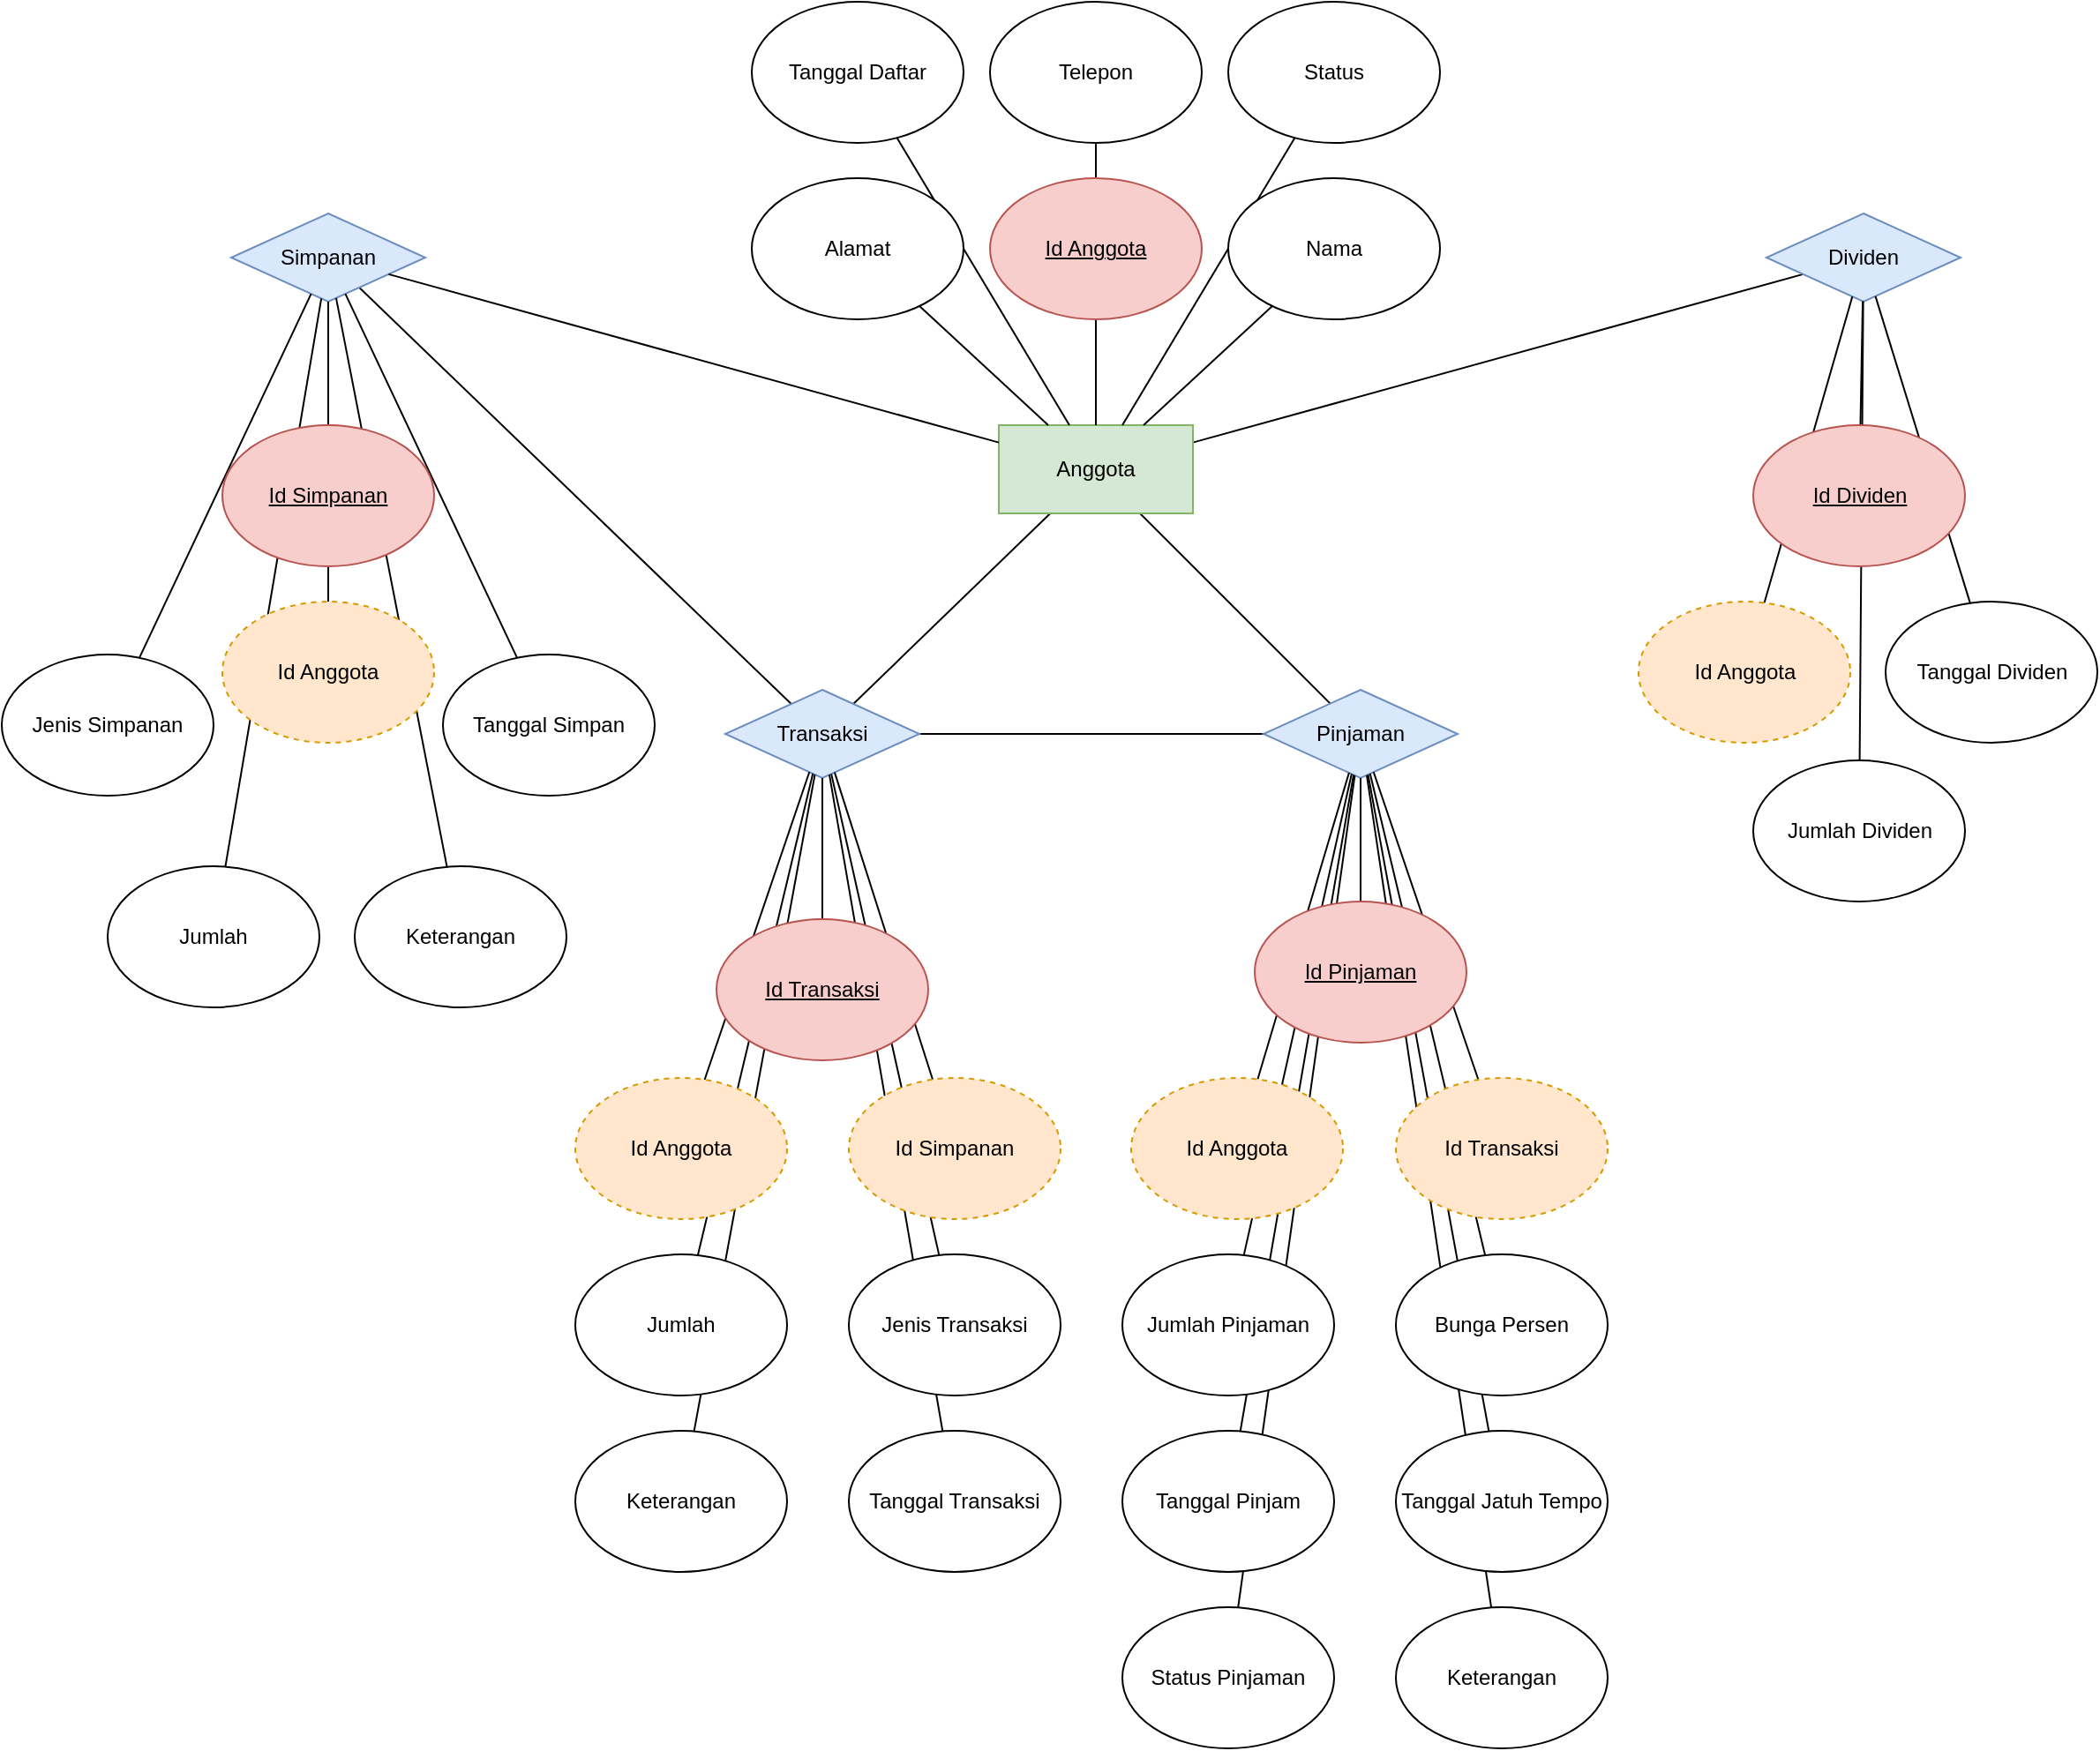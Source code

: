 <mxfile>
    <diagram name="Page-1" id="KGcACttRVyOHylKqrc5Q">
        <mxGraphModel dx="977" dy="405" grid="1" gridSize="10" guides="1" tooltips="1" connect="1" arrows="1" fold="1" page="1" pageScale="1" pageWidth="850" pageHeight="1100" background="#ffffff" math="0" shadow="0">
            <root>
                <mxCell id="0"/>
                <mxCell id="1" parent="0"/>
                <mxCell id="XNjnhDcNHL4XZQt80tWA-10" style="rounded=0;orthogonalLoop=1;jettySize=auto;html=1;endArrow=none;endFill=0;" parent="1" source="XNjnhDcNHL4XZQt80tWA-2" target="XNjnhDcNHL4XZQt80tWA-4" edge="1">
                    <mxGeometry relative="1" as="geometry"/>
                </mxCell>
                <mxCell id="XNjnhDcNHL4XZQt80tWA-11" style="rounded=0;orthogonalLoop=1;jettySize=auto;html=1;endArrow=none;endFill=0;" parent="1" source="XNjnhDcNHL4XZQt80tWA-2" target="XNjnhDcNHL4XZQt80tWA-6" edge="1">
                    <mxGeometry relative="1" as="geometry"/>
                </mxCell>
                <mxCell id="XNjnhDcNHL4XZQt80tWA-12" style="rounded=0;orthogonalLoop=1;jettySize=auto;html=1;endArrow=none;endFill=0;startArrow=none;startFill=0;" parent="1" source="XNjnhDcNHL4XZQt80tWA-2" target="XNjnhDcNHL4XZQt80tWA-5" edge="1">
                    <mxGeometry relative="1" as="geometry"/>
                </mxCell>
                <mxCell id="XNjnhDcNHL4XZQt80tWA-22" style="rounded=0;orthogonalLoop=1;jettySize=auto;html=1;endArrow=none;endFill=0;" parent="1" source="XNjnhDcNHL4XZQt80tWA-2" target="XNjnhDcNHL4XZQt80tWA-20" edge="1">
                    <mxGeometry relative="1" as="geometry"/>
                </mxCell>
                <mxCell id="XNjnhDcNHL4XZQt80tWA-2" value="Anggota" style="html=1;whiteSpace=wrap;shape=label;rounded=0;fillColor=#d5e8d4;strokeColor=#82b366;" parent="1" vertex="1">
                    <mxGeometry x="665" y="360" width="110" height="50" as="geometry"/>
                </mxCell>
                <mxCell id="XNjnhDcNHL4XZQt80tWA-14" style="rounded=0;orthogonalLoop=1;jettySize=auto;html=1;endArrow=none;endFill=0;" parent="1" source="XNjnhDcNHL4XZQt80tWA-3" target="XNjnhDcNHL4XZQt80tWA-5" edge="1">
                    <mxGeometry relative="1" as="geometry"/>
                </mxCell>
                <mxCell id="XNjnhDcNHL4XZQt80tWA-23" style="rounded=0;orthogonalLoop=1;jettySize=auto;html=1;endArrow=none;endFill=0;" parent="1" source="XNjnhDcNHL4XZQt80tWA-3" target="XNjnhDcNHL4XZQt80tWA-16" edge="1">
                    <mxGeometry relative="1" as="geometry"/>
                </mxCell>
                <mxCell id="XNjnhDcNHL4XZQt80tWA-3" value="Simpanan" style="html=1;whiteSpace=wrap;shape=rhombus;perimeter=rhombusPerimeter;fillColor=#dae8fc;strokeColor=#6c8ebf;" parent="1" vertex="1">
                    <mxGeometry x="230" y="240" width="110" height="50" as="geometry"/>
                </mxCell>
                <mxCell id="XNjnhDcNHL4XZQt80tWA-13" style="rounded=0;orthogonalLoop=1;jettySize=auto;html=1;endArrow=none;endFill=0;" parent="1" source="XNjnhDcNHL4XZQt80tWA-4" target="XNjnhDcNHL4XZQt80tWA-5" edge="1">
                    <mxGeometry relative="1" as="geometry"/>
                </mxCell>
                <mxCell id="XNjnhDcNHL4XZQt80tWA-4" value="Pinjaman" style="html=1;whiteSpace=wrap;shape=rhombus;perimeter=rhombusPerimeter;fillColor=#dae8fc;strokeColor=#6c8ebf;" parent="1" vertex="1">
                    <mxGeometry x="815" y="510" width="110" height="50" as="geometry"/>
                </mxCell>
                <mxCell id="XNjnhDcNHL4XZQt80tWA-5" value="Transaksi" style="html=1;whiteSpace=wrap;shape=rhombus;perimeter=rhombusPerimeter;fillColor=#dae8fc;strokeColor=#6c8ebf;" parent="1" vertex="1">
                    <mxGeometry x="510" y="510" width="110" height="50" as="geometry"/>
                </mxCell>
                <mxCell id="XNjnhDcNHL4XZQt80tWA-6" value="Dividen" style="html=1;whiteSpace=wrap;shape=rhombus;perimeter=rhombusPerimeter;fillColor=#dae8fc;strokeColor=#6c8ebf;" parent="1" vertex="1">
                    <mxGeometry x="1100" y="240" width="110" height="50" as="geometry"/>
                </mxCell>
                <mxCell id="XNjnhDcNHL4XZQt80tWA-9" style="rounded=1;orthogonalLoop=1;jettySize=auto;html=1;strokeColor=default;endArrow=none;endFill=0;" parent="1" source="XNjnhDcNHL4XZQt80tWA-2" target="XNjnhDcNHL4XZQt80tWA-3" edge="1">
                    <mxGeometry relative="1" as="geometry"/>
                </mxCell>
                <mxCell id="XNjnhDcNHL4XZQt80tWA-24" style="rounded=0;orthogonalLoop=1;jettySize=auto;html=1;endArrow=none;endFill=0;" parent="1" source="XNjnhDcNHL4XZQt80tWA-5" target="XNjnhDcNHL4XZQt80tWA-17" edge="1">
                    <mxGeometry relative="1" as="geometry">
                        <mxPoint x="649.63" y="580" as="sourcePoint"/>
                        <mxPoint x="649.63" y="660" as="targetPoint"/>
                    </mxGeometry>
                </mxCell>
                <mxCell id="XNjnhDcNHL4XZQt80tWA-25" style="rounded=0;orthogonalLoop=1;jettySize=auto;html=1;endArrow=none;endFill=0;" parent="1" source="XNjnhDcNHL4XZQt80tWA-4" target="XNjnhDcNHL4XZQt80tWA-18" edge="1">
                    <mxGeometry relative="1" as="geometry">
                        <mxPoint x="505" y="560" as="sourcePoint"/>
                        <mxPoint x="505" y="630" as="targetPoint"/>
                    </mxGeometry>
                </mxCell>
                <mxCell id="XNjnhDcNHL4XZQt80tWA-26" style="rounded=0;orthogonalLoop=1;jettySize=auto;html=1;endArrow=none;endFill=0;" parent="1" source="XNjnhDcNHL4XZQt80tWA-6" target="XNjnhDcNHL4XZQt80tWA-19" edge="1">
                    <mxGeometry relative="1" as="geometry">
                        <mxPoint x="625" y="560" as="sourcePoint"/>
                        <mxPoint x="625" y="630" as="targetPoint"/>
                    </mxGeometry>
                </mxCell>
                <mxCell id="XNjnhDcNHL4XZQt80tWA-35" style="rounded=0;orthogonalLoop=1;jettySize=auto;html=1;endArrow=none;endFill=0;" parent="1" source="XNjnhDcNHL4XZQt80tWA-28" target="XNjnhDcNHL4XZQt80tWA-2" edge="1">
                    <mxGeometry relative="1" as="geometry"/>
                </mxCell>
                <mxCell id="XNjnhDcNHL4XZQt80tWA-30" value="Telepon" style="ellipse;whiteSpace=wrap;html=1;" parent="1" vertex="1">
                    <mxGeometry x="660" y="120" width="120" height="80" as="geometry"/>
                </mxCell>
                <mxCell id="XNjnhDcNHL4XZQt80tWA-33" value="Status" style="ellipse;whiteSpace=wrap;html=1;" parent="1" vertex="1">
                    <mxGeometry x="795" y="120" width="120" height="80" as="geometry"/>
                </mxCell>
                <mxCell id="XNjnhDcNHL4XZQt80tWA-34" value="Tanggal Daftar" style="ellipse;whiteSpace=wrap;html=1;" parent="1" vertex="1">
                    <mxGeometry x="525" y="120" width="120" height="80" as="geometry"/>
                </mxCell>
                <mxCell id="XNjnhDcNHL4XZQt80tWA-36" style="rounded=0;orthogonalLoop=1;jettySize=auto;html=1;endArrow=none;endFill=0;" parent="1" source="XNjnhDcNHL4XZQt80tWA-2" target="XNjnhDcNHL4XZQt80tWA-27" edge="1">
                    <mxGeometry relative="1" as="geometry">
                        <mxPoint x="510" y="370" as="sourcePoint"/>
                        <mxPoint x="495" y="310" as="targetPoint"/>
                    </mxGeometry>
                </mxCell>
                <mxCell id="XNjnhDcNHL4XZQt80tWA-37" style="rounded=0;orthogonalLoop=1;jettySize=auto;html=1;endArrow=none;endFill=0;" parent="1" source="XNjnhDcNHL4XZQt80tWA-34" target="XNjnhDcNHL4XZQt80tWA-2" edge="1">
                    <mxGeometry relative="1" as="geometry">
                        <mxPoint x="170" y="240" as="sourcePoint"/>
                        <mxPoint x="243" y="307" as="targetPoint"/>
                    </mxGeometry>
                </mxCell>
                <mxCell id="XNjnhDcNHL4XZQt80tWA-38" style="rounded=0;orthogonalLoop=1;jettySize=auto;html=1;endArrow=none;endFill=0;" parent="1" source="XNjnhDcNHL4XZQt80tWA-33" target="XNjnhDcNHL4XZQt80tWA-2" edge="1">
                    <mxGeometry relative="1" as="geometry">
                        <mxPoint x="750" y="250" as="sourcePoint"/>
                        <mxPoint x="1006" y="422" as="targetPoint"/>
                    </mxGeometry>
                </mxCell>
                <mxCell id="XNjnhDcNHL4XZQt80tWA-41" style="rounded=0;orthogonalLoop=1;jettySize=auto;html=1;endArrow=none;endFill=0;" parent="1" source="XNjnhDcNHL4XZQt80tWA-30" target="XNjnhDcNHL4XZQt80tWA-2" edge="1">
                    <mxGeometry relative="1" as="geometry">
                        <mxPoint x="717" y="260" as="sourcePoint"/>
                        <mxPoint x="670" y="421" as="targetPoint"/>
                    </mxGeometry>
                </mxCell>
                <mxCell id="XNjnhDcNHL4XZQt80tWA-28" value="Alamat" style="ellipse;whiteSpace=wrap;html=1;" parent="1" vertex="1">
                    <mxGeometry x="525" y="220" width="120" height="80" as="geometry"/>
                </mxCell>
                <mxCell id="XNjnhDcNHL4XZQt80tWA-20" value="Id Anggota" style="whiteSpace=wrap;html=1;shape=ellipse;perimeter=ellipsePerimeter;fontStyle=4;fillColor=#f8cecc;strokeColor=#b85450;" parent="1" vertex="1">
                    <mxGeometry x="660" y="220" width="120" height="80" as="geometry"/>
                </mxCell>
                <mxCell id="XNjnhDcNHL4XZQt80tWA-27" value="Nama" style="ellipse;whiteSpace=wrap;html=1;" parent="1" vertex="1">
                    <mxGeometry x="795" y="220" width="120" height="80" as="geometry"/>
                </mxCell>
                <mxCell id="XNjnhDcNHL4XZQt80tWA-44" value="Jenis Simpanan" style="ellipse;whiteSpace=wrap;html=1;" parent="1" vertex="1">
                    <mxGeometry x="100" y="490" width="120" height="80" as="geometry"/>
                </mxCell>
                <mxCell id="XNjnhDcNHL4XZQt80tWA-45" value="Jumlah" style="ellipse;whiteSpace=wrap;html=1;" parent="1" vertex="1">
                    <mxGeometry x="160" y="610" width="120" height="80" as="geometry"/>
                </mxCell>
                <mxCell id="XNjnhDcNHL4XZQt80tWA-46" value="Tanggal Simpan" style="ellipse;whiteSpace=wrap;html=1;" parent="1" vertex="1">
                    <mxGeometry x="350" y="490" width="120" height="80" as="geometry"/>
                </mxCell>
                <mxCell id="XNjnhDcNHL4XZQt80tWA-47" value="Keterangan" style="ellipse;whiteSpace=wrap;html=1;" parent="1" vertex="1">
                    <mxGeometry x="300" y="610" width="120" height="80" as="geometry"/>
                </mxCell>
                <mxCell id="XNjnhDcNHL4XZQt80tWA-48" style="rounded=0;orthogonalLoop=1;jettySize=auto;html=1;endArrow=none;endFill=0;" parent="1" source="XNjnhDcNHL4XZQt80tWA-3" target="XNjnhDcNHL4XZQt80tWA-44" edge="1">
                    <mxGeometry relative="1" as="geometry">
                        <mxPoint x="275" y="570" as="sourcePoint"/>
                        <mxPoint x="275" y="640" as="targetPoint"/>
                    </mxGeometry>
                </mxCell>
                <mxCell id="XNjnhDcNHL4XZQt80tWA-49" style="rounded=0;orthogonalLoop=1;jettySize=auto;html=1;endArrow=none;endFill=0;" parent="1" source="XNjnhDcNHL4XZQt80tWA-3" target="XNjnhDcNHL4XZQt80tWA-43" edge="1">
                    <mxGeometry relative="1" as="geometry">
                        <mxPoint x="264" y="565" as="sourcePoint"/>
                        <mxPoint x="130" y="812" as="targetPoint"/>
                    </mxGeometry>
                </mxCell>
                <mxCell id="XNjnhDcNHL4XZQt80tWA-50" style="rounded=0;orthogonalLoop=1;jettySize=auto;html=1;endArrow=none;endFill=0;" parent="1" source="XNjnhDcNHL4XZQt80tWA-3" target="XNjnhDcNHL4XZQt80tWA-46" edge="1">
                    <mxGeometry relative="1" as="geometry">
                        <mxPoint x="275" y="570" as="sourcePoint"/>
                        <mxPoint x="275" y="740" as="targetPoint"/>
                    </mxGeometry>
                </mxCell>
                <mxCell id="XNjnhDcNHL4XZQt80tWA-51" style="rounded=0;orthogonalLoop=1;jettySize=auto;html=1;endArrow=none;endFill=0;" parent="1" source="XNjnhDcNHL4XZQt80tWA-3" target="XNjnhDcNHL4XZQt80tWA-45" edge="1">
                    <mxGeometry relative="1" as="geometry">
                        <mxPoint x="286" y="565" as="sourcePoint"/>
                        <mxPoint x="420" y="812" as="targetPoint"/>
                    </mxGeometry>
                </mxCell>
                <mxCell id="XNjnhDcNHL4XZQt80tWA-52" style="rounded=0;orthogonalLoop=1;jettySize=auto;html=1;endArrow=none;endFill=0;" parent="1" source="XNjnhDcNHL4XZQt80tWA-3" target="XNjnhDcNHL4XZQt80tWA-47" edge="1">
                    <mxGeometry relative="1" as="geometry">
                        <mxPoint x="271" y="568" as="sourcePoint"/>
                        <mxPoint x="217" y="890" as="targetPoint"/>
                    </mxGeometry>
                </mxCell>
                <mxCell id="XNjnhDcNHL4XZQt80tWA-43" value="Id Anggota" style="whiteSpace=wrap;html=1;shape=ellipse;perimeter=ellipsePerimeter;dashed=1;fillColor=#ffe6cc;strokeColor=#d79b00;" parent="1" vertex="1">
                    <mxGeometry x="225" y="460" width="120" height="80" as="geometry"/>
                </mxCell>
                <mxCell id="XNjnhDcNHL4XZQt80tWA-16" value="Id Simpanan" style="whiteSpace=wrap;html=1;fontStyle=4;shape=ellipse;perimeter=ellipsePerimeter;fillColor=#f8cecc;strokeColor=#b85450;" parent="1" vertex="1">
                    <mxGeometry x="225" y="360" width="120" height="80" as="geometry"/>
                </mxCell>
                <mxCell id="XNjnhDcNHL4XZQt80tWA-61" style="rounded=0;orthogonalLoop=1;jettySize=auto;html=1;endArrow=none;endFill=0;" parent="1" source="XNjnhDcNHL4XZQt80tWA-5" target="XNjnhDcNHL4XZQt80tWA-56" edge="1">
                    <mxGeometry relative="1" as="geometry">
                        <mxPoint x="575" y="570" as="sourcePoint"/>
                        <mxPoint x="575" y="650" as="targetPoint"/>
                    </mxGeometry>
                </mxCell>
                <mxCell id="XNjnhDcNHL4XZQt80tWA-63" style="rounded=0;orthogonalLoop=1;jettySize=auto;html=1;endArrow=none;endFill=0;" parent="1" source="XNjnhDcNHL4XZQt80tWA-5" target="XNjnhDcNHL4XZQt80tWA-57" edge="1">
                    <mxGeometry relative="1" as="geometry">
                        <mxPoint x="575" y="570" as="sourcePoint"/>
                        <mxPoint x="575" y="750" as="targetPoint"/>
                    </mxGeometry>
                </mxCell>
                <mxCell id="XNjnhDcNHL4XZQt80tWA-65" style="rounded=0;orthogonalLoop=1;jettySize=auto;html=1;endArrow=none;endFill=0;" parent="1" source="XNjnhDcNHL4XZQt80tWA-4" target="XNjnhDcNHL4XZQt80tWA-58" edge="1">
                    <mxGeometry relative="1" as="geometry">
                        <mxPoint x="582" y="567" as="sourcePoint"/>
                        <mxPoint x="638" y="741" as="targetPoint"/>
                    </mxGeometry>
                </mxCell>
                <mxCell id="XNjnhDcNHL4XZQt80tWA-66" style="rounded=0;orthogonalLoop=1;jettySize=auto;html=1;endArrow=none;endFill=0;" parent="1" source="XNjnhDcNHL4XZQt80tWA-4" target="XNjnhDcNHL4XZQt80tWA-59" edge="1">
                    <mxGeometry relative="1" as="geometry">
                        <mxPoint x="995" y="560" as="sourcePoint"/>
                        <mxPoint x="944" y="734" as="targetPoint"/>
                    </mxGeometry>
                </mxCell>
                <mxCell id="XNjnhDcNHL4XZQt80tWA-68" value="Jumlah Dividen" style="ellipse;whiteSpace=wrap;html=1;" parent="1" vertex="1">
                    <mxGeometry x="1092.5" y="550" width="120" height="80" as="geometry"/>
                </mxCell>
                <mxCell id="XNjnhDcNHL4XZQt80tWA-69" style="rounded=0;orthogonalLoop=1;jettySize=auto;html=1;endArrow=none;endFill=0;" parent="1" source="XNjnhDcNHL4XZQt80tWA-6" target="XNjnhDcNHL4XZQt80tWA-68" edge="1">
                    <mxGeometry relative="1" as="geometry">
                        <mxPoint x="1050" y="360" as="sourcePoint"/>
                        <mxPoint x="1050" y="430" as="targetPoint"/>
                    </mxGeometry>
                </mxCell>
                <mxCell id="XNjnhDcNHL4XZQt80tWA-71" style="rounded=0;orthogonalLoop=1;jettySize=auto;html=1;endArrow=none;endFill=0;" parent="1" source="XNjnhDcNHL4XZQt80tWA-6" target="XNjnhDcNHL4XZQt80tWA-67" edge="1">
                    <mxGeometry relative="1" as="geometry">
                        <mxPoint x="1155" y="295" as="sourcePoint"/>
                        <mxPoint x="1049" y="502" as="targetPoint"/>
                    </mxGeometry>
                </mxCell>
                <mxCell id="XNjnhDcNHL4XZQt80tWA-72" style="rounded=0;orthogonalLoop=1;jettySize=auto;html=1;endArrow=none;endFill=0;" parent="1" source="XNjnhDcNHL4XZQt80tWA-6" target="XNjnhDcNHL4XZQt80tWA-60" edge="1">
                    <mxGeometry relative="1" as="geometry">
                        <mxPoint x="1175" y="296" as="sourcePoint"/>
                        <mxPoint x="1272" y="502" as="targetPoint"/>
                    </mxGeometry>
                </mxCell>
                <mxCell id="XNjnhDcNHL4XZQt80tWA-60" value="Id Anggota" style="whiteSpace=wrap;html=1;shape=ellipse;perimeter=ellipsePerimeter;dashed=1;fillColor=#ffe6cc;strokeColor=#d79b00;" parent="1" vertex="1">
                    <mxGeometry x="1027.5" y="460" width="120" height="80" as="geometry"/>
                </mxCell>
                <mxCell id="XNjnhDcNHL4XZQt80tWA-19" value="Id Dividen" style="whiteSpace=wrap;html=1;shape=ellipse;perimeter=ellipsePerimeter;fontStyle=4;fillColor=#f8cecc;strokeColor=#b85450;" parent="1" vertex="1">
                    <mxGeometry x="1092.5" y="360" width="120" height="80" as="geometry"/>
                </mxCell>
                <mxCell id="XNjnhDcNHL4XZQt80tWA-67" value="Tanggal Dividen" style="ellipse;whiteSpace=wrap;html=1;" parent="1" vertex="1">
                    <mxGeometry x="1167.5" y="460" width="120" height="80" as="geometry"/>
                </mxCell>
                <mxCell id="XNjnhDcNHL4XZQt80tWA-77" value="Tanggal Transaksi" style="ellipse;whiteSpace=wrap;html=1;" parent="1" vertex="1">
                    <mxGeometry x="580" y="930" width="120" height="80" as="geometry"/>
                </mxCell>
                <mxCell id="XNjnhDcNHL4XZQt80tWA-78" value="Keterangan" style="ellipse;whiteSpace=wrap;html=1;" parent="1" vertex="1">
                    <mxGeometry x="425" y="930" width="120" height="80" as="geometry"/>
                </mxCell>
                <mxCell id="XNjnhDcNHL4XZQt80tWA-79" style="rounded=0;orthogonalLoop=1;jettySize=auto;html=1;endArrow=none;endFill=0;" parent="1" source="XNjnhDcNHL4XZQt80tWA-5" target="XNjnhDcNHL4XZQt80tWA-78" edge="1">
                    <mxGeometry relative="1" as="geometry">
                        <mxPoint x="568" y="567" as="sourcePoint"/>
                        <mxPoint x="508" y="741" as="targetPoint"/>
                    </mxGeometry>
                </mxCell>
                <mxCell id="XNjnhDcNHL4XZQt80tWA-80" style="rounded=0;orthogonalLoop=1;jettySize=auto;html=1;endArrow=none;endFill=0;" parent="1" source="XNjnhDcNHL4XZQt80tWA-5" target="XNjnhDcNHL4XZQt80tWA-76" edge="1">
                    <mxGeometry relative="1" as="geometry">
                        <mxPoint x="568" y="567" as="sourcePoint"/>
                        <mxPoint x="443" y="941" as="targetPoint"/>
                    </mxGeometry>
                </mxCell>
                <mxCell id="XNjnhDcNHL4XZQt80tWA-81" style="rounded=0;orthogonalLoop=1;jettySize=auto;html=1;endArrow=none;endFill=0;" parent="1" source="XNjnhDcNHL4XZQt80tWA-5" target="XNjnhDcNHL4XZQt80tWA-75" edge="1">
                    <mxGeometry relative="1" as="geometry">
                        <mxPoint x="570" y="568" as="sourcePoint"/>
                        <mxPoint x="504" y="841" as="targetPoint"/>
                    </mxGeometry>
                </mxCell>
                <mxCell id="XNjnhDcNHL4XZQt80tWA-83" style="rounded=0;orthogonalLoop=1;jettySize=auto;html=1;endArrow=none;endFill=0;" parent="1" source="XNjnhDcNHL4XZQt80tWA-5" target="XNjnhDcNHL4XZQt80tWA-77" edge="1">
                    <mxGeometry relative="1" as="geometry">
                        <mxPoint x="580" y="568" as="sourcePoint"/>
                        <mxPoint x="641" y="840" as="targetPoint"/>
                    </mxGeometry>
                </mxCell>
                <mxCell id="XNjnhDcNHL4XZQt80tWA-57" value="Id Simpanan" style="whiteSpace=wrap;html=1;shape=ellipse;perimeter=ellipsePerimeter;dashed=1;fillColor=#ffe6cc;strokeColor=#d79b00;" parent="1" vertex="1">
                    <mxGeometry x="580" y="730" width="120" height="80" as="geometry"/>
                </mxCell>
                <mxCell id="XNjnhDcNHL4XZQt80tWA-17" value="Id Transaksi" style="whiteSpace=wrap;html=1;shape=ellipse;perimeter=ellipsePerimeter;fontStyle=4;fillColor=#f8cecc;strokeColor=#b85450;" parent="1" vertex="1">
                    <mxGeometry x="505" y="640" width="120" height="80" as="geometry"/>
                </mxCell>
                <mxCell id="XNjnhDcNHL4XZQt80tWA-56" value="Id Anggota" style="whiteSpace=wrap;html=1;shape=ellipse;perimeter=ellipsePerimeter;dashed=1;fillColor=#ffe6cc;strokeColor=#d79b00;" parent="1" vertex="1">
                    <mxGeometry x="425" y="730" width="120" height="80" as="geometry"/>
                </mxCell>
                <mxCell id="XNjnhDcNHL4XZQt80tWA-76" value="Jumlah" style="ellipse;whiteSpace=wrap;html=1;" parent="1" vertex="1">
                    <mxGeometry x="425" y="830" width="120" height="80" as="geometry"/>
                </mxCell>
                <mxCell id="XNjnhDcNHL4XZQt80tWA-75" value="Jenis Transaksi" style="ellipse;whiteSpace=wrap;html=1;" parent="1" vertex="1">
                    <mxGeometry x="580" y="830" width="120" height="80" as="geometry"/>
                </mxCell>
                <mxCell id="XNjnhDcNHL4XZQt80tWA-88" value="Status Pinjaman" style="ellipse;whiteSpace=wrap;html=1;" parent="1" vertex="1">
                    <mxGeometry x="735" y="1030" width="120" height="80" as="geometry"/>
                </mxCell>
                <mxCell id="XNjnhDcNHL4XZQt80tWA-89" value="Keterangan" style="ellipse;whiteSpace=wrap;html=1;" parent="1" vertex="1">
                    <mxGeometry x="890" y="1030" width="120" height="80" as="geometry"/>
                </mxCell>
                <mxCell id="XNjnhDcNHL4XZQt80tWA-90" style="rounded=0;orthogonalLoop=1;jettySize=auto;html=1;endArrow=none;endFill=0;" parent="1" source="XNjnhDcNHL4XZQt80tWA-4" target="XNjnhDcNHL4XZQt80tWA-86" edge="1">
                    <mxGeometry relative="1" as="geometry">
                        <mxPoint x="873" y="567" as="sourcePoint"/>
                        <mxPoint x="822" y="741" as="targetPoint"/>
                    </mxGeometry>
                </mxCell>
                <mxCell id="XNjnhDcNHL4XZQt80tWA-91" style="rounded=0;orthogonalLoop=1;jettySize=auto;html=1;endArrow=none;endFill=0;" parent="1" source="XNjnhDcNHL4XZQt80tWA-4" target="XNjnhDcNHL4XZQt80tWA-85" edge="1">
                    <mxGeometry relative="1" as="geometry">
                        <mxPoint x="875" y="568" as="sourcePoint"/>
                        <mxPoint x="814" y="840" as="targetPoint"/>
                    </mxGeometry>
                </mxCell>
                <mxCell id="XNjnhDcNHL4XZQt80tWA-92" style="rounded=0;orthogonalLoop=1;jettySize=auto;html=1;endArrow=none;endFill=0;" parent="1" source="XNjnhDcNHL4XZQt80tWA-4" target="XNjnhDcNHL4XZQt80tWA-88" edge="1">
                    <mxGeometry relative="1" as="geometry">
                        <mxPoint x="876" y="568" as="sourcePoint"/>
                        <mxPoint x="812" y="940" as="targetPoint"/>
                    </mxGeometry>
                </mxCell>
                <mxCell id="XNjnhDcNHL4XZQt80tWA-93" style="rounded=0;orthogonalLoop=1;jettySize=auto;html=1;endArrow=none;endFill=0;" parent="1" source="XNjnhDcNHL4XZQt80tWA-4" target="XNjnhDcNHL4XZQt80tWA-89" edge="1">
                    <mxGeometry relative="1" as="geometry">
                        <mxPoint x="877" y="569" as="sourcePoint"/>
                        <mxPoint x="811" y="1040" as="targetPoint"/>
                    </mxGeometry>
                </mxCell>
                <mxCell id="XNjnhDcNHL4XZQt80tWA-94" style="rounded=0;orthogonalLoop=1;jettySize=auto;html=1;endArrow=none;endFill=0;" parent="1" source="XNjnhDcNHL4XZQt80tWA-4" target="XNjnhDcNHL4XZQt80tWA-84" edge="1">
                    <mxGeometry relative="1" as="geometry">
                        <mxPoint x="883" y="568" as="sourcePoint"/>
                        <mxPoint x="954" y="1040" as="targetPoint"/>
                    </mxGeometry>
                </mxCell>
                <mxCell id="XNjnhDcNHL4XZQt80tWA-97" style="rounded=0;orthogonalLoop=1;jettySize=auto;html=1;endArrow=none;endFill=0;" parent="1" source="XNjnhDcNHL4XZQt80tWA-4" target="XNjnhDcNHL4XZQt80tWA-87" edge="1">
                    <mxGeometry relative="1" as="geometry">
                        <mxPoint x="884" y="568" as="sourcePoint"/>
                        <mxPoint x="953" y="940" as="targetPoint"/>
                    </mxGeometry>
                </mxCell>
                <mxCell id="XNjnhDcNHL4XZQt80tWA-87" value="Bunga Persen" style="ellipse;whiteSpace=wrap;html=1;" parent="1" vertex="1">
                    <mxGeometry x="890" y="830" width="120" height="80" as="geometry"/>
                </mxCell>
                <mxCell id="XNjnhDcNHL4XZQt80tWA-86" value="Jumlah Pinjaman" style="ellipse;whiteSpace=wrap;html=1;" parent="1" vertex="1">
                    <mxGeometry x="735" y="830" width="120" height="80" as="geometry"/>
                </mxCell>
                <mxCell id="XNjnhDcNHL4XZQt80tWA-85" value="Tanggal Pinjam" style="ellipse;whiteSpace=wrap;html=1;" parent="1" vertex="1">
                    <mxGeometry x="735" y="930" width="120" height="80" as="geometry"/>
                </mxCell>
                <mxCell id="XNjnhDcNHL4XZQt80tWA-84" value="Tanggal Jatuh Tempo" style="ellipse;whiteSpace=wrap;html=1;" parent="1" vertex="1">
                    <mxGeometry x="890" y="930" width="120" height="80" as="geometry"/>
                </mxCell>
                <mxCell id="XNjnhDcNHL4XZQt80tWA-59" value="Id Transaksi" style="whiteSpace=wrap;html=1;shape=ellipse;perimeter=ellipsePerimeter;dashed=1;fillColor=#ffe6cc;strokeColor=#d79b00;" parent="1" vertex="1">
                    <mxGeometry x="890" y="730" width="120" height="80" as="geometry"/>
                </mxCell>
                <mxCell id="XNjnhDcNHL4XZQt80tWA-18" value="Id Pinjaman" style="whiteSpace=wrap;html=1;shape=ellipse;perimeter=ellipsePerimeter;fontStyle=4;fillColor=#f8cecc;strokeColor=#b85450;" parent="1" vertex="1">
                    <mxGeometry x="810" y="630" width="120" height="80" as="geometry"/>
                </mxCell>
                <mxCell id="XNjnhDcNHL4XZQt80tWA-58" value="Id Anggota" style="whiteSpace=wrap;html=1;shape=ellipse;perimeter=ellipsePerimeter;dashed=1;fillColor=#ffe6cc;strokeColor=#d79b00;" parent="1" vertex="1">
                    <mxGeometry x="740" y="730" width="120" height="80" as="geometry"/>
                </mxCell>
            </root>
        </mxGraphModel>
    </diagram>
</mxfile>